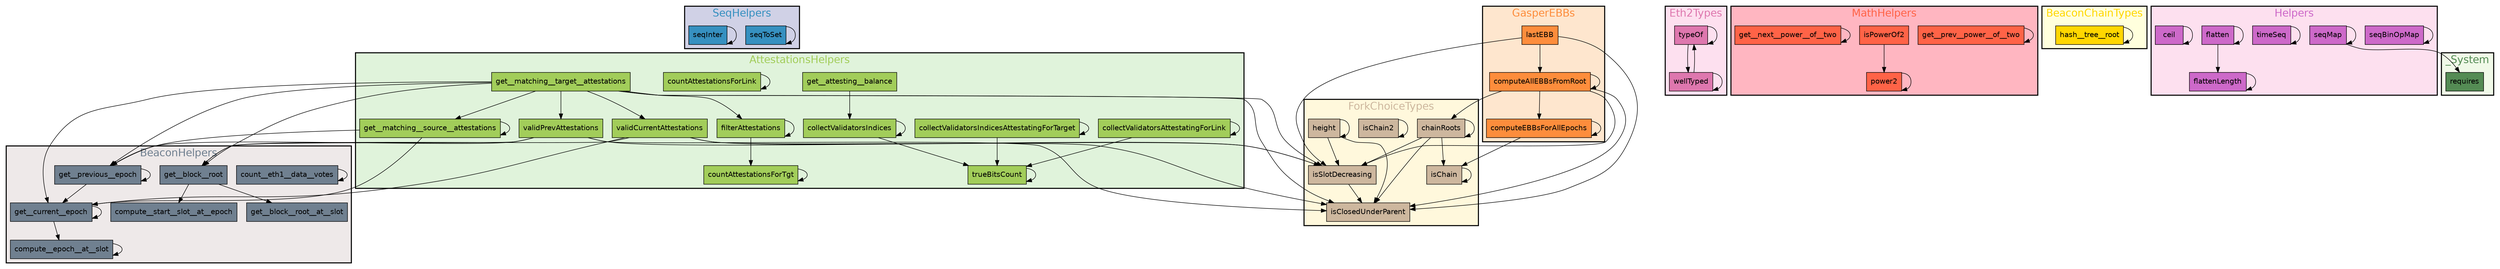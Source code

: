 digraph G {
fontname=helvetica;
subgraph cluster_SeqHelpers {
style=filled;
fontsize="20.0";
fillcolor="#d0d1e6";
fontcolor="#3690c0";
penwidth=2;
label=SeqHelpers;
seqToSet [shape=rectangle, style=filled, fontname=helvetica, fillcolor="#3690c0"];
seqInter [shape=rectangle, style=filled, fontname=helvetica, fillcolor="#3690c0"];
}

subgraph cluster_ForkChoiceTypes {
style=filled;
fontsize="20.0";
fillcolor=cornsilk;
fontcolor=bisque3;
penwidth=2;
label=ForkChoiceTypes;
height [shape=rectangle, style=filled, fontname=helvetica, fillcolor=bisque3];
isChain2 [shape=rectangle, style=filled, fontname=helvetica, fillcolor=bisque3];
chainRoots [shape=rectangle, style=filled, fontname=helvetica, fillcolor=bisque3];
isChain [shape=rectangle, style=filled, fontname=helvetica, fillcolor=bisque3];
isSlotDecreasing [shape=rectangle, style=filled, fontname=helvetica, fillcolor=bisque3];
isClosedUnderParent [shape=rectangle, style=filled, fontname=helvetica, fillcolor=bisque3];
}

subgraph cluster_GasperEBBs {
style=filled;
fontsize="20.0";
fillcolor="#fee6ce";
fontcolor="#fd8d3c";
penwidth=2;
label=GasperEBBs;
lastEBB [shape=rectangle, style=filled, fontname=helvetica, fillcolor="#fd8d3c"];
computeEBBsForAllEpochs [shape=rectangle, style=filled, fontname=helvetica, fillcolor="#fd8d3c"];
computeAllEBBsFromRoot [shape=rectangle, style=filled, fontname=helvetica, fillcolor="#fd8d3c"];
}

subgraph cluster_Eth2Types {
style=filled;
fontsize="20.0";
fillcolor="#fde0ef";
fontcolor="#de77ae";
penwidth=2;
label=Eth2Types;
typeOf [shape=rectangle, style=filled, fontname=helvetica, fillcolor="#de77ae"];
wellTyped [shape=rectangle, style=filled, fontname=helvetica, fillcolor="#de77ae"];
}

subgraph cluster_MathHelpers {
style=filled;
fontsize="20.0";
fillcolor=lightpink;
fontcolor=tomato;
penwidth=2;
label=MathHelpers;
get__prev__power__of__two [shape=rectangle, style=filled, fontname=helvetica, fillcolor=tomato];
isPowerOf2 [shape=rectangle, style=filled, fontname=helvetica, fillcolor=tomato];
power2 [shape=rectangle, style=filled, fontname=helvetica, fillcolor=tomato];
get__next__power__of__two [shape=rectangle, style=filled, fontname=helvetica, fillcolor=tomato];
}

subgraph cluster_BeaconChainTypes {
style=filled;
fontsize="20.0";
fillcolor="#ffffdd";
fontcolor=gold;
penwidth=2;
label=BeaconChainTypes;
hash__tree__root [shape=rectangle, style=filled, fontname=helvetica, fillcolor=gold];
}

subgraph cluster_AttestationsHelpers {
style=filled;
fontsize="20.0";
fillcolor="#e0f3db";
fontcolor=darkolivegreen3;
penwidth=2;
label=AttestationsHelpers;
collectValidatorsAttestatingForLink [shape=rectangle, style=filled, fontname=helvetica, fillcolor=darkolivegreen3];
collectValidatorsIndicesAttestatingForTarget [shape=rectangle, style=filled, fontname=helvetica, fillcolor=darkolivegreen3];
get__attesting__balance [shape=rectangle, style=filled, fontname=helvetica, fillcolor=darkolivegreen3];
collectValidatorsIndices [shape=rectangle, style=filled, fontname=helvetica, fillcolor=darkolivegreen3];
countAttestationsForLink [shape=rectangle, style=filled, fontname=helvetica, fillcolor=darkolivegreen3];
trueBitsCount [shape=rectangle, style=filled, fontname=helvetica, fillcolor=darkolivegreen3];
get__matching__target__attestations [shape=rectangle, style=filled, fontname=helvetica, fillcolor=darkolivegreen3];
validCurrentAttestations [shape=rectangle, style=filled, fontname=helvetica, fillcolor=darkolivegreen3];
filterAttestations [shape=rectangle, style=filled, fontname=helvetica, fillcolor=darkolivegreen3];
countAttestationsForTgt [shape=rectangle, style=filled, fontname=helvetica, fillcolor=darkolivegreen3];
get__matching__source__attestations [shape=rectangle, style=filled, fontname=helvetica, fillcolor=darkolivegreen3];
validPrevAttestations [shape=rectangle, style=filled, fontname=helvetica, fillcolor=darkolivegreen3];
}

subgraph cluster_Helpers {
style=filled;
fontsize="20.0";
fillcolor="#fde0ef";
fontcolor=orchid3;
penwidth=2;
label=Helpers;
seqBinOpMap [shape=rectangle, style=filled, fontname=helvetica, fillcolor=orchid3];
seqMap [shape=rectangle, style=filled, fontname=helvetica, fillcolor=orchid3];
timeSeq [shape=rectangle, style=filled, fontname=helvetica, fillcolor=orchid3];
flatten [shape=rectangle, style=filled, fontname=helvetica, fillcolor=orchid3];
ceil [shape=rectangle, style=filled, fontname=helvetica, fillcolor=orchid3];
flattenLength [shape=rectangle, style=filled, fontname=helvetica, fillcolor=orchid3];
}

subgraph cluster_BeaconHelpers {
style=filled;
fontsize="20.0";
fillcolor=snow2;
fontcolor=slategrey;
penwidth=2;
label=BeaconHelpers;
count__eth1__data__votes [shape=rectangle, style=filled, fontname=helvetica, fillcolor=slategrey];
compute__start__slot__at__epoch [shape=rectangle, style=filled, fontname=helvetica, fillcolor=slategrey];
compute__epoch__at__slot [shape=rectangle, style=filled, fontname=helvetica, fillcolor=slategrey];
get__block__root__at__slot [shape=rectangle, style=filled, fontname=helvetica, fillcolor=slategrey];
get__block__root [shape=rectangle, style=filled, fontname=helvetica, fillcolor=slategrey];
get__previous__epoch [shape=rectangle, style=filled, fontname=helvetica, fillcolor=slategrey];
get__current__epoch [shape=rectangle, style=filled, fontname=helvetica, fillcolor=slategrey];
}

subgraph cluster__System {
style=filled;
fontsize="20.0";
fillcolor="#f0f9e8";
fontcolor=palegreen4;
penwidth=2;
label=_System;
requires [shape=rectangle, style=filled, fontname=helvetica, fillcolor=palegreen4];
}

seqBinOpMap -> seqBinOpMap;
seqMap -> requires;
seqMap -> seqMap;
timeSeq -> timeSeq;
lastEBB -> computeAllEBBsFromRoot;
lastEBB -> isClosedUnderParent;
lastEBB -> isSlotDecreasing;
height -> height;
height -> isClosedUnderParent;
height -> isSlotDecreasing;
count__eth1__data__votes -> count__eth1__data__votes;
compute__epoch__at__slot -> compute__epoch__at__slot;
typeOf -> typeOf;
typeOf -> wellTyped;
collectValidatorsAttestatingForLink -> collectValidatorsAttestatingForLink;
collectValidatorsAttestatingForLink -> trueBitsCount;
get__prev__power__of__two -> get__prev__power__of__two;
isChain2 -> isChain2;
collectValidatorsIndicesAttestatingForTarget -> collectValidatorsIndicesAttestatingForTarget;
collectValidatorsIndicesAttestatingForTarget -> trueBitsCount;
get__block__root -> compute__start__slot__at__epoch;
get__block__root -> get__block__root__at__slot;
get__attesting__balance -> collectValidatorsIndices;
collectValidatorsIndices -> collectValidatorsIndices;
collectValidatorsIndices -> trueBitsCount;
flatten -> flatten;
flatten -> flattenLength;
countAttestationsForLink -> countAttestationsForLink;
chainRoots -> chainRoots;
chainRoots -> isChain;
chainRoots -> isClosedUnderParent;
chainRoots -> isSlotDecreasing;
isPowerOf2 -> power2;
power2 -> power2;
get__previous__epoch -> get__current__epoch;
get__previous__epoch -> get__previous__epoch;
trueBitsCount -> trueBitsCount;
get__matching__target__attestations -> filterAttestations;
get__matching__target__attestations -> get__block__root;
get__matching__target__attestations -> get__current__epoch;
get__matching__target__attestations -> get__matching__source__attestations;
get__matching__target__attestations -> get__previous__epoch;
get__matching__target__attestations -> isClosedUnderParent;
get__matching__target__attestations -> isSlotDecreasing;
get__matching__target__attestations -> validCurrentAttestations;
get__matching__target__attestations -> validPrevAttestations;
isChain -> isChain;
ceil -> ceil;
isSlotDecreasing -> isClosedUnderParent;
validCurrentAttestations -> get__block__root;
validCurrentAttestations -> get__current__epoch;
validCurrentAttestations -> isClosedUnderParent;
validCurrentAttestations -> isSlotDecreasing;
filterAttestations -> countAttestationsForTgt;
filterAttestations -> filterAttestations;
computeEBBsForAllEpochs -> computeEBBsForAllEpochs;
computeEBBsForAllEpochs -> isChain;
countAttestationsForTgt -> countAttestationsForTgt;
get__matching__source__attestations -> get__current__epoch;
get__matching__source__attestations -> get__matching__source__attestations;
get__matching__source__attestations -> get__previous__epoch;
flattenLength -> flattenLength;
computeAllEBBsFromRoot -> chainRoots;
computeAllEBBsFromRoot -> computeAllEBBsFromRoot;
computeAllEBBsFromRoot -> computeEBBsForAllEpochs;
computeAllEBBsFromRoot -> isClosedUnderParent;
computeAllEBBsFromRoot -> isSlotDecreasing;
seqToSet -> seqToSet;
get__current__epoch -> compute__epoch__at__slot;
get__current__epoch -> get__current__epoch;
get__next__power__of__two -> get__next__power__of__two;
validPrevAttestations -> get__block__root;
validPrevAttestations -> get__previous__epoch;
validPrevAttestations -> isClosedUnderParent;
validPrevAttestations -> isSlotDecreasing;
hash__tree__root -> hash__tree__root;
wellTyped -> typeOf;
wellTyped -> wellTyped;
seqInter -> seqInter;
}
